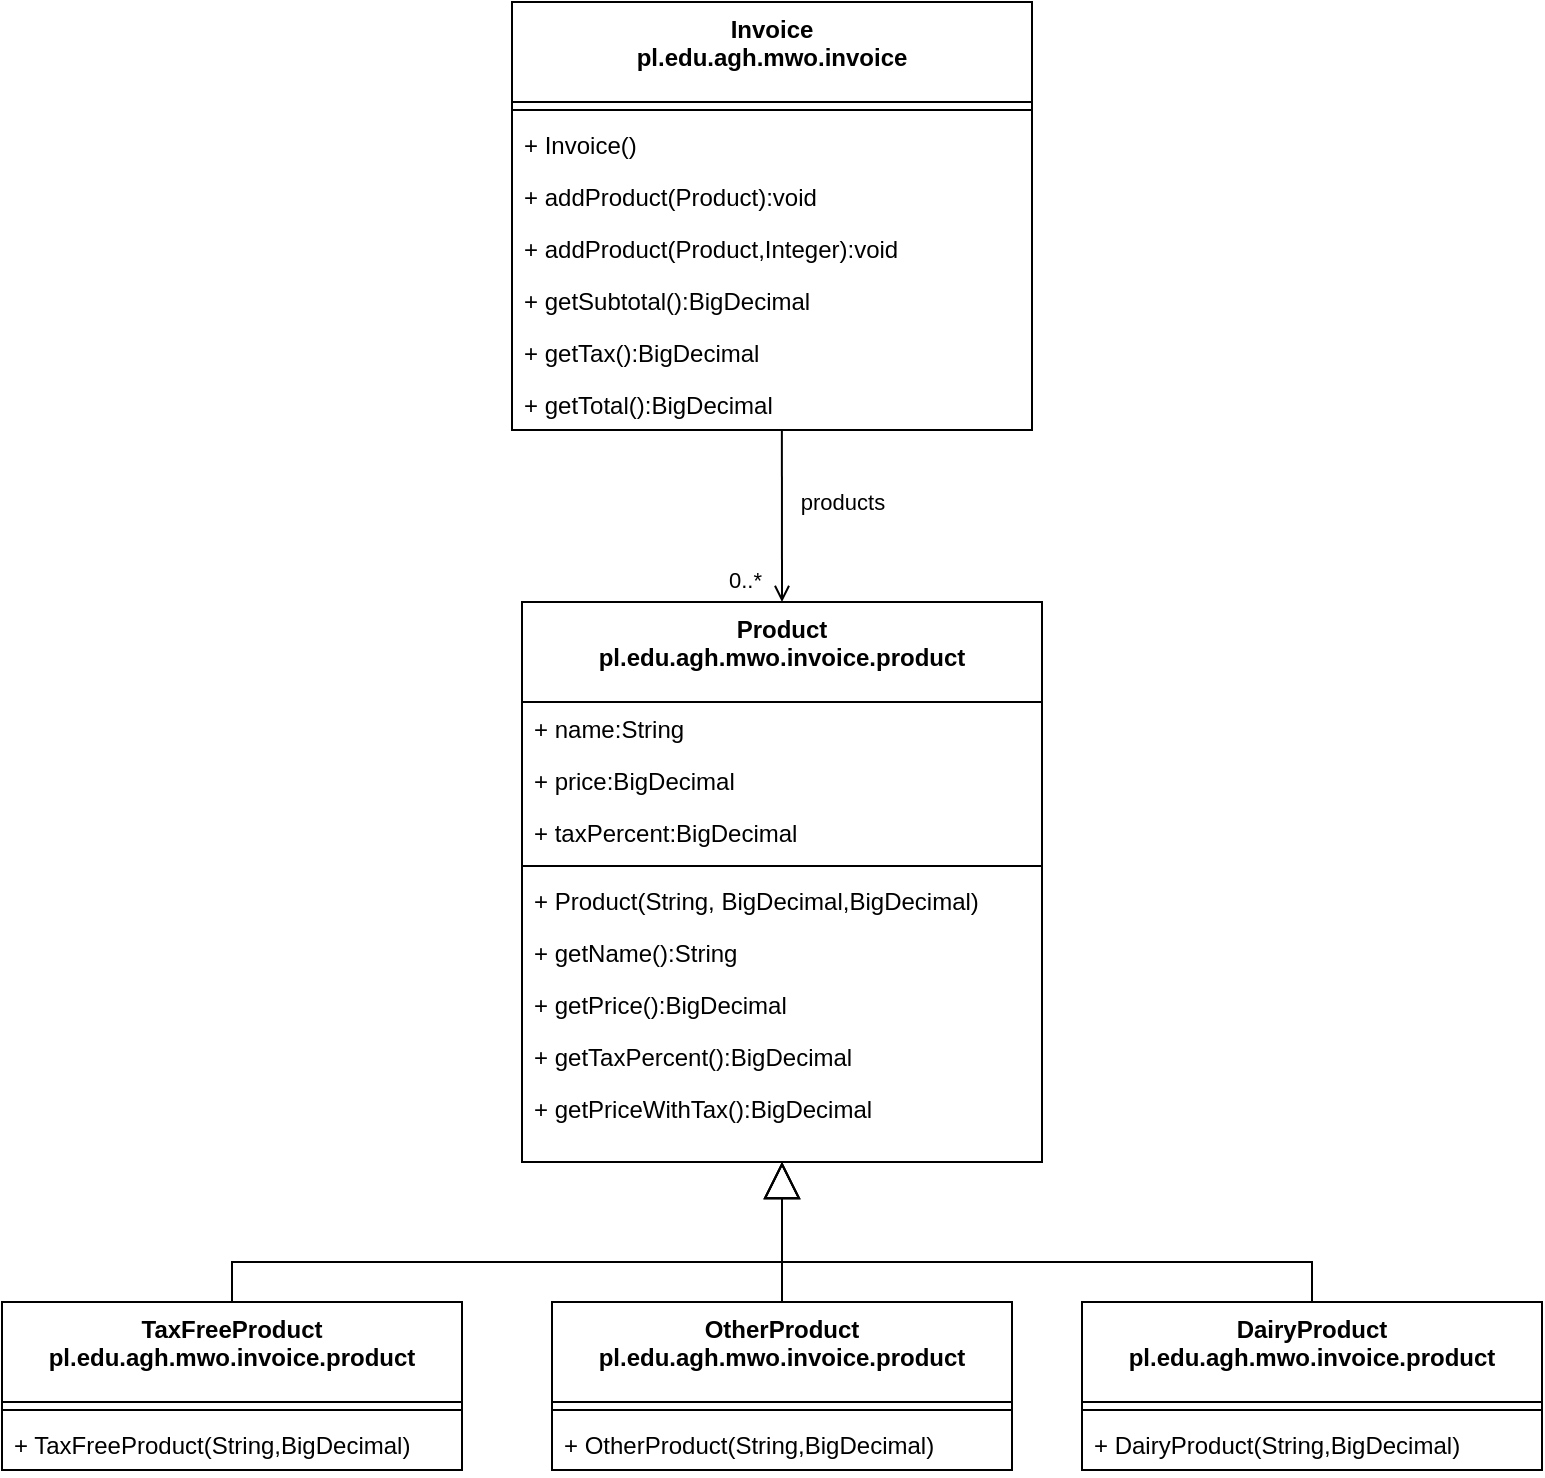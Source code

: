 <mxfile version="14.2.2" type="device"><diagram id="C5RBs43oDa-KdzZeNtuy" name="Page-1"><mxGraphModel dx="1082" dy="724" grid="1" gridSize="10" guides="1" tooltips="1" connect="1" arrows="1" fold="1" page="1" pageScale="1" pageWidth="827" pageHeight="1169" math="0" shadow="0"><root><mxCell id="WIyWlLk6GJQsqaUBKTNV-0"/><mxCell id="WIyWlLk6GJQsqaUBKTNV-1" parent="WIyWlLk6GJQsqaUBKTNV-0"/><mxCell id="zkfFHV4jXpPFQw0GAbJ--0" value="Invoice&#10;pl.edu.agh.mwo.invoice" style="swimlane;fontStyle=1;align=center;verticalAlign=top;childLayout=stackLayout;horizontal=1;startSize=50;horizontalStack=0;resizeParent=1;resizeLast=0;collapsible=1;marginBottom=0;rounded=0;shadow=0;strokeWidth=1;" parent="WIyWlLk6GJQsqaUBKTNV-1" vertex="1"><mxGeometry x="295" y="20" width="260" height="214" as="geometry"><mxRectangle x="230" y="140" width="160" height="26" as="alternateBounds"/></mxGeometry></mxCell><mxCell id="zkfFHV4jXpPFQw0GAbJ--4" value="" style="line;html=1;strokeWidth=1;align=left;verticalAlign=middle;spacingTop=-1;spacingLeft=3;spacingRight=3;rotatable=0;labelPosition=right;points=[];portConstraint=eastwest;" parent="zkfFHV4jXpPFQw0GAbJ--0" vertex="1"><mxGeometry y="50" width="260" height="8" as="geometry"/></mxCell><mxCell id="zkfFHV4jXpPFQw0GAbJ--1" value="+ Invoice()" style="text;align=left;verticalAlign=top;spacingLeft=4;spacingRight=4;overflow=hidden;rotatable=0;points=[[0,0.5],[1,0.5]];portConstraint=eastwest;" parent="zkfFHV4jXpPFQw0GAbJ--0" vertex="1"><mxGeometry y="58" width="260" height="26" as="geometry"/></mxCell><mxCell id="zkfFHV4jXpPFQw0GAbJ--2" value="+ addProduct(Product):void" style="text;align=left;verticalAlign=top;spacingLeft=4;spacingRight=4;overflow=hidden;rotatable=0;points=[[0,0.5],[1,0.5]];portConstraint=eastwest;rounded=0;shadow=0;html=0;" parent="zkfFHV4jXpPFQw0GAbJ--0" vertex="1"><mxGeometry y="84" width="260" height="26" as="geometry"/></mxCell><mxCell id="zkfFHV4jXpPFQw0GAbJ--3" value="+ addProduct(Product,Integer):void" style="text;align=left;verticalAlign=top;spacingLeft=4;spacingRight=4;overflow=hidden;rotatable=0;points=[[0,0.5],[1,0.5]];portConstraint=eastwest;rounded=0;shadow=0;html=0;" parent="zkfFHV4jXpPFQw0GAbJ--0" vertex="1"><mxGeometry y="110" width="260" height="26" as="geometry"/></mxCell><mxCell id="aVm_a55R9K7uxZpuz4ZC-0" value="+ getSubtotal():BigDecimal" style="text;align=left;verticalAlign=top;spacingLeft=4;spacingRight=4;overflow=hidden;rotatable=0;points=[[0,0.5],[1,0.5]];portConstraint=eastwest;rounded=0;shadow=0;html=0;" vertex="1" parent="zkfFHV4jXpPFQw0GAbJ--0"><mxGeometry y="136" width="260" height="26" as="geometry"/></mxCell><mxCell id="aVm_a55R9K7uxZpuz4ZC-1" value="+ getTax():BigDecimal" style="text;align=left;verticalAlign=top;spacingLeft=4;spacingRight=4;overflow=hidden;rotatable=0;points=[[0,0.5],[1,0.5]];portConstraint=eastwest;rounded=0;shadow=0;html=0;" vertex="1" parent="zkfFHV4jXpPFQw0GAbJ--0"><mxGeometry y="162" width="260" height="26" as="geometry"/></mxCell><mxCell id="aVm_a55R9K7uxZpuz4ZC-2" value="+ getTotal():BigDecimal" style="text;align=left;verticalAlign=top;spacingLeft=4;spacingRight=4;overflow=hidden;rotatable=0;points=[[0,0.5],[1,0.5]];portConstraint=eastwest;rounded=0;shadow=0;html=0;" vertex="1" parent="zkfFHV4jXpPFQw0GAbJ--0"><mxGeometry y="188" width="260" height="26" as="geometry"/></mxCell><mxCell id="aVm_a55R9K7uxZpuz4ZC-19" value="Product&#10;pl.edu.agh.mwo.invoice.product" style="swimlane;fontStyle=1;align=center;verticalAlign=top;childLayout=stackLayout;horizontal=1;startSize=50;horizontalStack=0;resizeParent=1;resizeLast=0;collapsible=1;marginBottom=0;rounded=0;shadow=0;strokeWidth=1;" vertex="1" parent="WIyWlLk6GJQsqaUBKTNV-1"><mxGeometry x="300" y="320" width="260" height="280" as="geometry"><mxRectangle x="230" y="140" width="160" height="26" as="alternateBounds"/></mxGeometry></mxCell><mxCell id="aVm_a55R9K7uxZpuz4ZC-28" value="+ name:String" style="text;align=left;verticalAlign=top;spacingLeft=4;spacingRight=4;overflow=hidden;rotatable=0;points=[[0,0.5],[1,0.5]];portConstraint=eastwest;rounded=0;shadow=0;html=0;" vertex="1" parent="aVm_a55R9K7uxZpuz4ZC-19"><mxGeometry y="50" width="260" height="26" as="geometry"/></mxCell><mxCell id="aVm_a55R9K7uxZpuz4ZC-30" value="+ price:BigDecimal" style="text;align=left;verticalAlign=top;spacingLeft=4;spacingRight=4;overflow=hidden;rotatable=0;points=[[0,0.5],[1,0.5]];portConstraint=eastwest;rounded=0;shadow=0;html=0;" vertex="1" parent="aVm_a55R9K7uxZpuz4ZC-19"><mxGeometry y="76" width="260" height="26" as="geometry"/></mxCell><mxCell id="aVm_a55R9K7uxZpuz4ZC-31" value="+ taxPercent:BigDecimal" style="text;align=left;verticalAlign=top;spacingLeft=4;spacingRight=4;overflow=hidden;rotatable=0;points=[[0,0.5],[1,0.5]];portConstraint=eastwest;rounded=0;shadow=0;html=0;" vertex="1" parent="aVm_a55R9K7uxZpuz4ZC-19"><mxGeometry y="102" width="260" height="26" as="geometry"/></mxCell><mxCell id="aVm_a55R9K7uxZpuz4ZC-20" value="" style="line;html=1;strokeWidth=1;align=left;verticalAlign=middle;spacingTop=-1;spacingLeft=3;spacingRight=3;rotatable=0;labelPosition=right;points=[];portConstraint=eastwest;" vertex="1" parent="aVm_a55R9K7uxZpuz4ZC-19"><mxGeometry y="128" width="260" height="8" as="geometry"/></mxCell><mxCell id="aVm_a55R9K7uxZpuz4ZC-21" value="+ Product(String, BigDecimal,BigDecimal)" style="text;align=left;verticalAlign=top;spacingLeft=4;spacingRight=4;overflow=hidden;rotatable=0;points=[[0,0.5],[1,0.5]];portConstraint=eastwest;" vertex="1" parent="aVm_a55R9K7uxZpuz4ZC-19"><mxGeometry y="136" width="260" height="26" as="geometry"/></mxCell><mxCell id="aVm_a55R9K7uxZpuz4ZC-22" value="+ getName():String" style="text;align=left;verticalAlign=top;spacingLeft=4;spacingRight=4;overflow=hidden;rotatable=0;points=[[0,0.5],[1,0.5]];portConstraint=eastwest;rounded=0;shadow=0;html=0;" vertex="1" parent="aVm_a55R9K7uxZpuz4ZC-19"><mxGeometry y="162" width="260" height="26" as="geometry"/></mxCell><mxCell id="aVm_a55R9K7uxZpuz4ZC-23" value="+ getPrice():BigDecimal" style="text;align=left;verticalAlign=top;spacingLeft=4;spacingRight=4;overflow=hidden;rotatable=0;points=[[0,0.5],[1,0.5]];portConstraint=eastwest;rounded=0;shadow=0;html=0;" vertex="1" parent="aVm_a55R9K7uxZpuz4ZC-19"><mxGeometry y="188" width="260" height="26" as="geometry"/></mxCell><mxCell id="aVm_a55R9K7uxZpuz4ZC-24" value="+ getTaxPercent():BigDecimal" style="text;align=left;verticalAlign=top;spacingLeft=4;spacingRight=4;overflow=hidden;rotatable=0;points=[[0,0.5],[1,0.5]];portConstraint=eastwest;rounded=0;shadow=0;html=0;" vertex="1" parent="aVm_a55R9K7uxZpuz4ZC-19"><mxGeometry y="214" width="260" height="26" as="geometry"/></mxCell><mxCell id="aVm_a55R9K7uxZpuz4ZC-25" value="+ getPriceWithTax():BigDecimal" style="text;align=left;verticalAlign=top;spacingLeft=4;spacingRight=4;overflow=hidden;rotatable=0;points=[[0,0.5],[1,0.5]];portConstraint=eastwest;rounded=0;shadow=0;html=0;" vertex="1" parent="aVm_a55R9K7uxZpuz4ZC-19"><mxGeometry y="240" width="260" height="26" as="geometry"/></mxCell><mxCell id="aVm_a55R9K7uxZpuz4ZC-33" value="" style="endArrow=open;html=1;exitX=0.519;exitY=0.986;exitDx=0;exitDy=0;endFill=0;exitPerimeter=0;entryX=0.5;entryY=0;entryDx=0;entryDy=0;" edge="1" parent="WIyWlLk6GJQsqaUBKTNV-1" source="aVm_a55R9K7uxZpuz4ZC-2" target="aVm_a55R9K7uxZpuz4ZC-19"><mxGeometry relative="1" as="geometry"><mxPoint x="364" y="717" as="sourcePoint"/><mxPoint x="524" y="717" as="targetPoint"/></mxGeometry></mxCell><mxCell id="aVm_a55R9K7uxZpuz4ZC-34" value="products" style="edgeLabel;resizable=0;html=1;align=center;verticalAlign=middle;" connectable="0" vertex="1" parent="aVm_a55R9K7uxZpuz4ZC-33"><mxGeometry relative="1" as="geometry"><mxPoint x="30.03" y="-7.17" as="offset"/></mxGeometry></mxCell><mxCell id="aVm_a55R9K7uxZpuz4ZC-36" value="0..*" style="edgeLabel;resizable=0;html=1;align=right;verticalAlign=bottom;" connectable="0" vertex="1" parent="aVm_a55R9K7uxZpuz4ZC-33"><mxGeometry x="1" relative="1" as="geometry"><mxPoint x="-10" y="-3" as="offset"/></mxGeometry></mxCell><mxCell id="aVm_a55R9K7uxZpuz4ZC-45" value="TaxFreeProduct&#10;pl.edu.agh.mwo.invoice.product" style="swimlane;fontStyle=1;align=center;verticalAlign=top;childLayout=stackLayout;horizontal=1;startSize=50;horizontalStack=0;resizeParent=1;resizeParentMax=0;resizeLast=0;collapsible=1;marginBottom=0;" vertex="1" parent="WIyWlLk6GJQsqaUBKTNV-1"><mxGeometry x="40" y="670" width="230" height="84" as="geometry"/></mxCell><mxCell id="aVm_a55R9K7uxZpuz4ZC-47" value="" style="line;strokeWidth=1;fillColor=none;align=left;verticalAlign=middle;spacingTop=-1;spacingLeft=3;spacingRight=3;rotatable=0;labelPosition=right;points=[];portConstraint=eastwest;" vertex="1" parent="aVm_a55R9K7uxZpuz4ZC-45"><mxGeometry y="50" width="230" height="8" as="geometry"/></mxCell><mxCell id="aVm_a55R9K7uxZpuz4ZC-48" value="+ TaxFreeProduct(String,BigDecimal)" style="text;strokeColor=none;fillColor=none;align=left;verticalAlign=top;spacingLeft=4;spacingRight=4;overflow=hidden;rotatable=0;points=[[0,0.5],[1,0.5]];portConstraint=eastwest;" vertex="1" parent="aVm_a55R9K7uxZpuz4ZC-45"><mxGeometry y="58" width="230" height="26" as="geometry"/></mxCell><mxCell id="aVm_a55R9K7uxZpuz4ZC-50" value="" style="endArrow=block;endSize=16;endFill=0;html=1;entryX=0.5;entryY=1;entryDx=0;entryDy=0;exitX=0.5;exitY=0;exitDx=0;exitDy=0;rounded=0;" edge="1" parent="WIyWlLk6GJQsqaUBKTNV-1" source="aVm_a55R9K7uxZpuz4ZC-45" target="aVm_a55R9K7uxZpuz4ZC-19"><mxGeometry width="160" relative="1" as="geometry"><mxPoint x="434" y="907" as="sourcePoint"/><mxPoint x="594" y="907" as="targetPoint"/><Array as="points"><mxPoint x="155" y="650"/><mxPoint x="430" y="650"/></Array></mxGeometry></mxCell><mxCell id="aVm_a55R9K7uxZpuz4ZC-51" value="" style="endArrow=block;endSize=16;endFill=0;html=1;entryX=0.5;entryY=1;entryDx=0;entryDy=0;exitX=0.5;exitY=0;exitDx=0;exitDy=0;rounded=0;" edge="1" parent="WIyWlLk6GJQsqaUBKTNV-1" source="aVm_a55R9K7uxZpuz4ZC-52" target="aVm_a55R9K7uxZpuz4ZC-19"><mxGeometry width="160" relative="1" as="geometry"><mxPoint x="604" y="697" as="sourcePoint"/><mxPoint x="624" y="620" as="targetPoint"/><Array as="points"><mxPoint x="695" y="650"/><mxPoint x="430" y="650"/></Array></mxGeometry></mxCell><mxCell id="aVm_a55R9K7uxZpuz4ZC-52" value="DairyProduct&#10;pl.edu.agh.mwo.invoice.product" style="swimlane;fontStyle=1;align=center;verticalAlign=top;childLayout=stackLayout;horizontal=1;startSize=50;horizontalStack=0;resizeParent=1;resizeParentMax=0;resizeLast=0;collapsible=1;marginBottom=0;" vertex="1" parent="WIyWlLk6GJQsqaUBKTNV-1"><mxGeometry x="580" y="670" width="230" height="84" as="geometry"/></mxCell><mxCell id="aVm_a55R9K7uxZpuz4ZC-53" value="" style="line;strokeWidth=1;fillColor=none;align=left;verticalAlign=middle;spacingTop=-1;spacingLeft=3;spacingRight=3;rotatable=0;labelPosition=right;points=[];portConstraint=eastwest;" vertex="1" parent="aVm_a55R9K7uxZpuz4ZC-52"><mxGeometry y="50" width="230" height="8" as="geometry"/></mxCell><mxCell id="aVm_a55R9K7uxZpuz4ZC-54" value="+ DairyProduct(String,BigDecimal)" style="text;strokeColor=none;fillColor=none;align=left;verticalAlign=top;spacingLeft=4;spacingRight=4;overflow=hidden;rotatable=0;points=[[0,0.5],[1,0.5]];portConstraint=eastwest;" vertex="1" parent="aVm_a55R9K7uxZpuz4ZC-52"><mxGeometry y="58" width="230" height="26" as="geometry"/></mxCell><mxCell id="aVm_a55R9K7uxZpuz4ZC-56" value="OtherProduct&#10;pl.edu.agh.mwo.invoice.product" style="swimlane;fontStyle=1;align=center;verticalAlign=top;childLayout=stackLayout;horizontal=1;startSize=50;horizontalStack=0;resizeParent=1;resizeParentMax=0;resizeLast=0;collapsible=1;marginBottom=0;" vertex="1" parent="WIyWlLk6GJQsqaUBKTNV-1"><mxGeometry x="315" y="670" width="230" height="84" as="geometry"/></mxCell><mxCell id="aVm_a55R9K7uxZpuz4ZC-57" value="" style="line;strokeWidth=1;fillColor=none;align=left;verticalAlign=middle;spacingTop=-1;spacingLeft=3;spacingRight=3;rotatable=0;labelPosition=right;points=[];portConstraint=eastwest;" vertex="1" parent="aVm_a55R9K7uxZpuz4ZC-56"><mxGeometry y="50" width="230" height="8" as="geometry"/></mxCell><mxCell id="aVm_a55R9K7uxZpuz4ZC-58" value="+ OtherProduct(String,BigDecimal)" style="text;strokeColor=none;fillColor=none;align=left;verticalAlign=top;spacingLeft=4;spacingRight=4;overflow=hidden;rotatable=0;points=[[0,0.5],[1,0.5]];portConstraint=eastwest;" vertex="1" parent="aVm_a55R9K7uxZpuz4ZC-56"><mxGeometry y="58" width="230" height="26" as="geometry"/></mxCell><mxCell id="aVm_a55R9K7uxZpuz4ZC-59" value="" style="endArrow=block;endSize=16;endFill=0;html=1;exitX=0.5;exitY=0;exitDx=0;exitDy=0;rounded=0;" edge="1" parent="WIyWlLk6GJQsqaUBKTNV-1" source="aVm_a55R9K7uxZpuz4ZC-56"><mxGeometry width="160" relative="1" as="geometry"><mxPoint x="165.0" y="680.0" as="sourcePoint"/><mxPoint x="430" y="600" as="targetPoint"/><Array as="points"/></mxGeometry></mxCell></root></mxGraphModel></diagram></mxfile>
